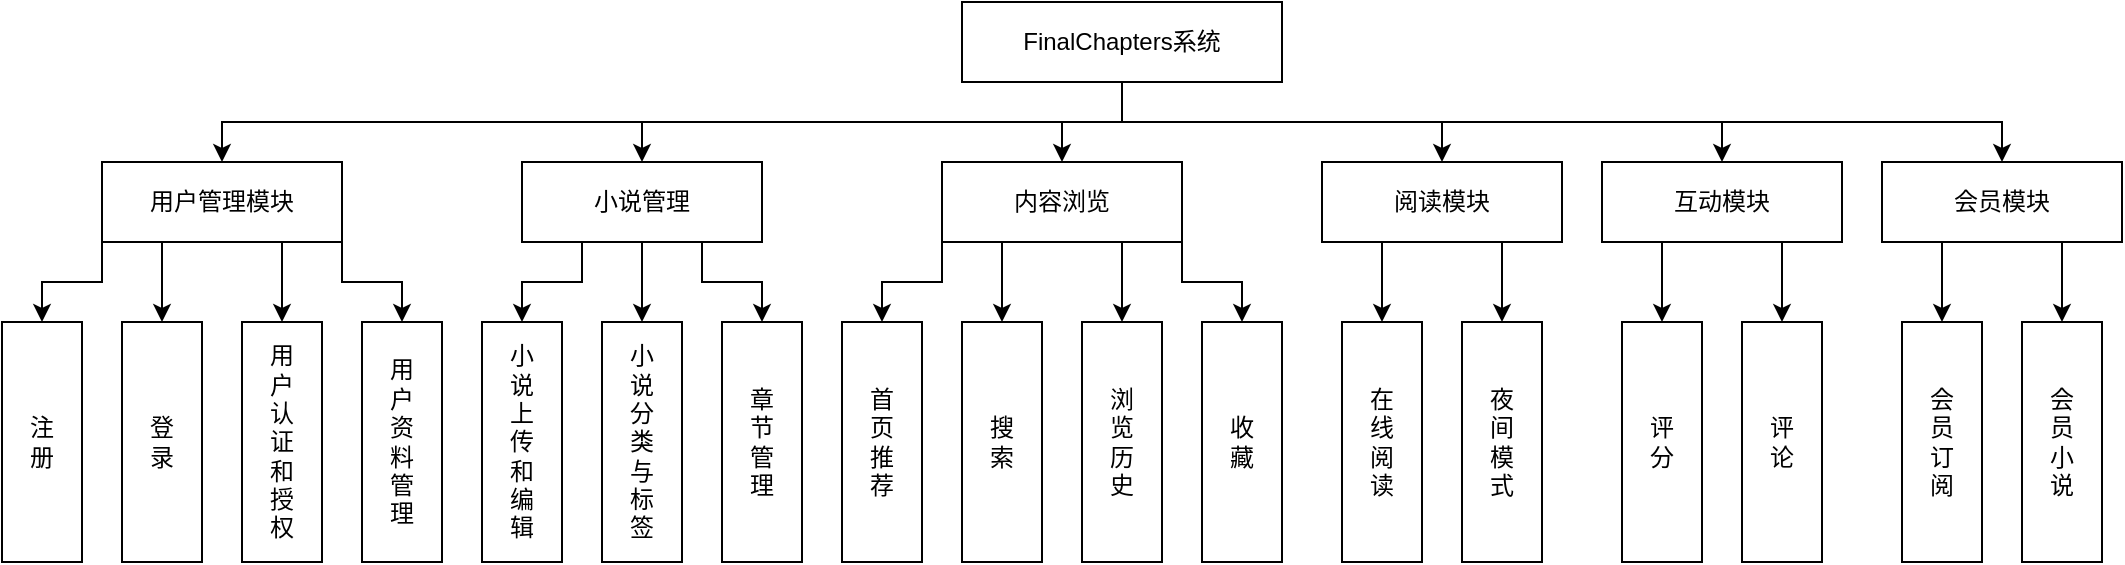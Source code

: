 <mxfile version="21.5.1" type="device">
  <diagram name="第 1 页" id="7NDFIQ3NyEJC2luzawOF">
    <mxGraphModel dx="940" dy="770" grid="1" gridSize="10" guides="1" tooltips="1" connect="1" arrows="1" fold="1" page="1" pageScale="1" pageWidth="827" pageHeight="1169" math="0" shadow="0">
      <root>
        <mxCell id="0" />
        <mxCell id="1" parent="0" />
        <mxCell id="0gJWiUJm9_8EApNth_bl-98" style="edgeStyle=orthogonalEdgeStyle;rounded=0;orthogonalLoop=1;jettySize=auto;html=1;exitX=0.5;exitY=1;exitDx=0;exitDy=0;entryX=0.5;entryY=0;entryDx=0;entryDy=0;" edge="1" parent="1" source="0gJWiUJm9_8EApNth_bl-1" target="0gJWiUJm9_8EApNth_bl-4">
          <mxGeometry relative="1" as="geometry" />
        </mxCell>
        <mxCell id="0gJWiUJm9_8EApNth_bl-99" style="edgeStyle=orthogonalEdgeStyle;rounded=0;orthogonalLoop=1;jettySize=auto;html=1;exitX=0.5;exitY=1;exitDx=0;exitDy=0;" edge="1" parent="1" source="0gJWiUJm9_8EApNth_bl-1" target="0gJWiUJm9_8EApNth_bl-19">
          <mxGeometry relative="1" as="geometry" />
        </mxCell>
        <mxCell id="0gJWiUJm9_8EApNth_bl-100" style="edgeStyle=orthogonalEdgeStyle;rounded=0;orthogonalLoop=1;jettySize=auto;html=1;exitX=0.5;exitY=1;exitDx=0;exitDy=0;entryX=0.5;entryY=0;entryDx=0;entryDy=0;" edge="1" parent="1" source="0gJWiUJm9_8EApNth_bl-1" target="0gJWiUJm9_8EApNth_bl-42">
          <mxGeometry relative="1" as="geometry" />
        </mxCell>
        <mxCell id="0gJWiUJm9_8EApNth_bl-101" style="edgeStyle=orthogonalEdgeStyle;rounded=0;orthogonalLoop=1;jettySize=auto;html=1;exitX=0.5;exitY=1;exitDx=0;exitDy=0;entryX=0.5;entryY=0;entryDx=0;entryDy=0;" edge="1" parent="1" source="0gJWiUJm9_8EApNth_bl-1" target="0gJWiUJm9_8EApNth_bl-52">
          <mxGeometry relative="1" as="geometry" />
        </mxCell>
        <mxCell id="0gJWiUJm9_8EApNth_bl-102" style="edgeStyle=orthogonalEdgeStyle;rounded=0;orthogonalLoop=1;jettySize=auto;html=1;exitX=0.5;exitY=1;exitDx=0;exitDy=0;entryX=0.5;entryY=0;entryDx=0;entryDy=0;" edge="1" parent="1" source="0gJWiUJm9_8EApNth_bl-1" target="0gJWiUJm9_8EApNth_bl-74">
          <mxGeometry relative="1" as="geometry" />
        </mxCell>
        <mxCell id="0gJWiUJm9_8EApNth_bl-103" style="edgeStyle=orthogonalEdgeStyle;rounded=0;orthogonalLoop=1;jettySize=auto;html=1;exitX=0.5;exitY=1;exitDx=0;exitDy=0;entryX=0.5;entryY=0;entryDx=0;entryDy=0;" edge="1" parent="1" source="0gJWiUJm9_8EApNth_bl-1" target="0gJWiUJm9_8EApNth_bl-80">
          <mxGeometry relative="1" as="geometry" />
        </mxCell>
        <mxCell id="0gJWiUJm9_8EApNth_bl-1" value="FinalChapters系统" style="rounded=0;whiteSpace=wrap;html=1;" vertex="1" parent="1">
          <mxGeometry x="480" y="160" width="160" height="40" as="geometry" />
        </mxCell>
        <mxCell id="0gJWiUJm9_8EApNth_bl-16" value="" style="group" vertex="1" connectable="0" parent="1">
          <mxGeometry y="240" width="220" height="200" as="geometry" />
        </mxCell>
        <mxCell id="0gJWiUJm9_8EApNth_bl-91" style="edgeStyle=orthogonalEdgeStyle;rounded=0;orthogonalLoop=1;jettySize=auto;html=1;exitX=1;exitY=1;exitDx=0;exitDy=0;entryX=0.5;entryY=0;entryDx=0;entryDy=0;" edge="1" parent="0gJWiUJm9_8EApNth_bl-16" source="0gJWiUJm9_8EApNth_bl-4" target="0gJWiUJm9_8EApNth_bl-10">
          <mxGeometry relative="1" as="geometry" />
        </mxCell>
        <mxCell id="0gJWiUJm9_8EApNth_bl-92" style="edgeStyle=orthogonalEdgeStyle;rounded=0;orthogonalLoop=1;jettySize=auto;html=1;exitX=0;exitY=1;exitDx=0;exitDy=0;entryX=0.5;entryY=0;entryDx=0;entryDy=0;" edge="1" parent="0gJWiUJm9_8EApNth_bl-16" source="0gJWiUJm9_8EApNth_bl-4" target="0gJWiUJm9_8EApNth_bl-6">
          <mxGeometry relative="1" as="geometry" />
        </mxCell>
        <mxCell id="0gJWiUJm9_8EApNth_bl-4" value="用户管理模块" style="rounded=0;whiteSpace=wrap;html=1;" vertex="1" parent="0gJWiUJm9_8EApNth_bl-16">
          <mxGeometry x="50" width="120" height="40" as="geometry" />
        </mxCell>
        <mxCell id="0gJWiUJm9_8EApNth_bl-5" value="登&lt;br&gt;录" style="rounded=0;horizontal=1;verticalAlign=middle;html=1;whiteSpace=wrap;flipV=1;flipH=1;" vertex="1" parent="0gJWiUJm9_8EApNth_bl-16">
          <mxGeometry x="60" y="80" width="40" height="120" as="geometry" />
        </mxCell>
        <mxCell id="0gJWiUJm9_8EApNth_bl-13" style="edgeStyle=orthogonalEdgeStyle;rounded=0;orthogonalLoop=1;jettySize=auto;html=1;exitX=0.25;exitY=1;exitDx=0;exitDy=0;entryX=0.5;entryY=0;entryDx=0;entryDy=0;" edge="1" parent="0gJWiUJm9_8EApNth_bl-16" source="0gJWiUJm9_8EApNth_bl-4" target="0gJWiUJm9_8EApNth_bl-5">
          <mxGeometry relative="1" as="geometry" />
        </mxCell>
        <mxCell id="0gJWiUJm9_8EApNth_bl-6" value="注&lt;br&gt;册" style="rounded=0;horizontal=1;verticalAlign=middle;html=1;whiteSpace=wrap;flipV=1;flipH=1;" vertex="1" parent="0gJWiUJm9_8EApNth_bl-16">
          <mxGeometry y="80" width="40" height="120" as="geometry" />
        </mxCell>
        <mxCell id="0gJWiUJm9_8EApNth_bl-9" value="用&lt;br&gt;户&lt;br&gt;认&lt;br&gt;证&lt;br&gt;和&lt;br&gt;授&lt;br&gt;权" style="rounded=0;horizontal=1;verticalAlign=middle;html=1;whiteSpace=wrap;flipV=1;flipH=1;" vertex="1" parent="0gJWiUJm9_8EApNth_bl-16">
          <mxGeometry x="120" y="80" width="40" height="120" as="geometry" />
        </mxCell>
        <mxCell id="0gJWiUJm9_8EApNth_bl-14" style="edgeStyle=orthogonalEdgeStyle;rounded=0;orthogonalLoop=1;jettySize=auto;html=1;exitX=0.75;exitY=1;exitDx=0;exitDy=0;entryX=0.5;entryY=0;entryDx=0;entryDy=0;" edge="1" parent="0gJWiUJm9_8EApNth_bl-16" source="0gJWiUJm9_8EApNth_bl-4" target="0gJWiUJm9_8EApNth_bl-9">
          <mxGeometry relative="1" as="geometry" />
        </mxCell>
        <mxCell id="0gJWiUJm9_8EApNth_bl-10" value="用&lt;br&gt;户&lt;br&gt;资&lt;br&gt;料&lt;br&gt;管&lt;br&gt;理" style="rounded=0;horizontal=1;verticalAlign=middle;html=1;whiteSpace=wrap;flipV=1;flipH=1;" vertex="1" parent="0gJWiUJm9_8EApNth_bl-16">
          <mxGeometry x="180" y="80" width="40" height="120" as="geometry" />
        </mxCell>
        <mxCell id="0gJWiUJm9_8EApNth_bl-31" value="" style="group" vertex="1" connectable="0" parent="1">
          <mxGeometry x="240" y="240" width="160" height="200" as="geometry" />
        </mxCell>
        <mxCell id="0gJWiUJm9_8EApNth_bl-19" value="小说管理" style="rounded=0;whiteSpace=wrap;html=1;" vertex="1" parent="0gJWiUJm9_8EApNth_bl-31">
          <mxGeometry x="20" width="120" height="40" as="geometry" />
        </mxCell>
        <mxCell id="0gJWiUJm9_8EApNth_bl-20" value="小&lt;br&gt;说&lt;br&gt;分&lt;br&gt;类&lt;br&gt;与&lt;br&gt;标&lt;br&gt;签" style="rounded=0;horizontal=1;verticalAlign=middle;html=1;whiteSpace=wrap;flipV=1;flipH=1;" vertex="1" parent="0gJWiUJm9_8EApNth_bl-31">
          <mxGeometry x="60" y="80" width="40" height="120" as="geometry" />
        </mxCell>
        <mxCell id="0gJWiUJm9_8EApNth_bl-29" style="edgeStyle=orthogonalEdgeStyle;rounded=0;orthogonalLoop=1;jettySize=auto;html=1;entryX=0.5;entryY=0;entryDx=0;entryDy=0;" edge="1" parent="0gJWiUJm9_8EApNth_bl-31" source="0gJWiUJm9_8EApNth_bl-19" target="0gJWiUJm9_8EApNth_bl-20">
          <mxGeometry relative="1" as="geometry" />
        </mxCell>
        <mxCell id="0gJWiUJm9_8EApNth_bl-22" value="小&lt;br&gt;说&lt;br&gt;上&lt;br&gt;传&lt;br&gt;和&lt;br&gt;编&lt;br&gt;辑" style="rounded=0;horizontal=1;verticalAlign=middle;html=1;whiteSpace=wrap;flipV=1;flipH=1;" vertex="1" parent="0gJWiUJm9_8EApNth_bl-31">
          <mxGeometry y="80" width="40" height="120" as="geometry" />
        </mxCell>
        <mxCell id="0gJWiUJm9_8EApNth_bl-28" style="edgeStyle=orthogonalEdgeStyle;rounded=0;orthogonalLoop=1;jettySize=auto;html=1;exitX=0.25;exitY=1;exitDx=0;exitDy=0;entryX=0.5;entryY=0;entryDx=0;entryDy=0;" edge="1" parent="0gJWiUJm9_8EApNth_bl-31" source="0gJWiUJm9_8EApNth_bl-19" target="0gJWiUJm9_8EApNth_bl-22">
          <mxGeometry relative="1" as="geometry" />
        </mxCell>
        <mxCell id="0gJWiUJm9_8EApNth_bl-24" value="章&lt;br&gt;节&lt;br&gt;管&lt;br&gt;理" style="rounded=0;horizontal=1;verticalAlign=middle;html=1;whiteSpace=wrap;flipV=1;flipH=1;" vertex="1" parent="0gJWiUJm9_8EApNth_bl-31">
          <mxGeometry x="120" y="80" width="40" height="120" as="geometry" />
        </mxCell>
        <mxCell id="0gJWiUJm9_8EApNth_bl-30" style="edgeStyle=orthogonalEdgeStyle;rounded=0;orthogonalLoop=1;jettySize=auto;html=1;exitX=0.75;exitY=1;exitDx=0;exitDy=0;entryX=0.5;entryY=0;entryDx=0;entryDy=0;" edge="1" parent="0gJWiUJm9_8EApNth_bl-31" source="0gJWiUJm9_8EApNth_bl-19" target="0gJWiUJm9_8EApNth_bl-24">
          <mxGeometry relative="1" as="geometry" />
        </mxCell>
        <mxCell id="0gJWiUJm9_8EApNth_bl-41" value="" style="group" vertex="1" connectable="0" parent="1">
          <mxGeometry x="420" y="240" width="220" height="200" as="geometry" />
        </mxCell>
        <mxCell id="0gJWiUJm9_8EApNth_bl-86" style="edgeStyle=orthogonalEdgeStyle;rounded=0;orthogonalLoop=1;jettySize=auto;html=1;exitX=0;exitY=1;exitDx=0;exitDy=0;entryX=0.5;entryY=0;entryDx=0;entryDy=0;" edge="1" parent="0gJWiUJm9_8EApNth_bl-41" source="0gJWiUJm9_8EApNth_bl-42" target="0gJWiUJm9_8EApNth_bl-45">
          <mxGeometry relative="1" as="geometry" />
        </mxCell>
        <mxCell id="0gJWiUJm9_8EApNth_bl-87" style="edgeStyle=orthogonalEdgeStyle;rounded=0;orthogonalLoop=1;jettySize=auto;html=1;exitX=1;exitY=1;exitDx=0;exitDy=0;entryX=0.5;entryY=0;entryDx=0;entryDy=0;" edge="1" parent="0gJWiUJm9_8EApNth_bl-41" source="0gJWiUJm9_8EApNth_bl-42" target="0gJWiUJm9_8EApNth_bl-49">
          <mxGeometry relative="1" as="geometry" />
        </mxCell>
        <mxCell id="0gJWiUJm9_8EApNth_bl-42" value="内容浏览" style="rounded=0;whiteSpace=wrap;html=1;" vertex="1" parent="0gJWiUJm9_8EApNth_bl-41">
          <mxGeometry x="50" width="120" height="40" as="geometry" />
        </mxCell>
        <mxCell id="0gJWiUJm9_8EApNth_bl-43" value="搜&lt;br style=&quot;border-color: var(--border-color);&quot;&gt;索" style="rounded=0;horizontal=1;verticalAlign=middle;html=1;whiteSpace=wrap;flipV=1;flipH=1;" vertex="1" parent="0gJWiUJm9_8EApNth_bl-41">
          <mxGeometry x="60" y="80" width="40" height="120" as="geometry" />
        </mxCell>
        <mxCell id="0gJWiUJm9_8EApNth_bl-44" style="edgeStyle=orthogonalEdgeStyle;rounded=0;orthogonalLoop=1;jettySize=auto;html=1;exitX=0.25;exitY=1;exitDx=0;exitDy=0;entryX=0.5;entryY=0;entryDx=0;entryDy=0;" edge="1" parent="0gJWiUJm9_8EApNth_bl-41" source="0gJWiUJm9_8EApNth_bl-42" target="0gJWiUJm9_8EApNth_bl-43">
          <mxGeometry relative="1" as="geometry" />
        </mxCell>
        <mxCell id="0gJWiUJm9_8EApNth_bl-45" value="首&lt;br style=&quot;border-color: var(--border-color);&quot;&gt;页&lt;br style=&quot;border-color: var(--border-color);&quot;&gt;推&lt;br style=&quot;border-color: var(--border-color);&quot;&gt;荐" style="rounded=0;horizontal=1;verticalAlign=middle;html=1;whiteSpace=wrap;flipV=1;flipH=1;" vertex="1" parent="0gJWiUJm9_8EApNth_bl-41">
          <mxGeometry y="80" width="40" height="120" as="geometry" />
        </mxCell>
        <mxCell id="0gJWiUJm9_8EApNth_bl-47" value="浏&lt;br&gt;览&lt;br&gt;历&lt;br&gt;史" style="rounded=0;horizontal=1;verticalAlign=middle;html=1;whiteSpace=wrap;flipV=1;flipH=1;" vertex="1" parent="0gJWiUJm9_8EApNth_bl-41">
          <mxGeometry x="120" y="80" width="40" height="120" as="geometry" />
        </mxCell>
        <mxCell id="0gJWiUJm9_8EApNth_bl-48" style="edgeStyle=orthogonalEdgeStyle;rounded=0;orthogonalLoop=1;jettySize=auto;html=1;exitX=0.75;exitY=1;exitDx=0;exitDy=0;entryX=0.5;entryY=0;entryDx=0;entryDy=0;" edge="1" parent="0gJWiUJm9_8EApNth_bl-41" source="0gJWiUJm9_8EApNth_bl-42" target="0gJWiUJm9_8EApNth_bl-47">
          <mxGeometry relative="1" as="geometry" />
        </mxCell>
        <mxCell id="0gJWiUJm9_8EApNth_bl-49" value="收&lt;br&gt;藏" style="rounded=0;horizontal=1;verticalAlign=middle;html=1;whiteSpace=wrap;flipV=1;flipH=1;" vertex="1" parent="0gJWiUJm9_8EApNth_bl-41">
          <mxGeometry x="180" y="80" width="40" height="120" as="geometry" />
        </mxCell>
        <mxCell id="0gJWiUJm9_8EApNth_bl-62" value="" style="group" vertex="1" connectable="0" parent="1">
          <mxGeometry x="660" y="240" width="120" height="200" as="geometry" />
        </mxCell>
        <mxCell id="0gJWiUJm9_8EApNth_bl-52" value="阅读模块" style="rounded=0;whiteSpace=wrap;html=1;" vertex="1" parent="0gJWiUJm9_8EApNth_bl-62">
          <mxGeometry width="120" height="40" as="geometry" />
        </mxCell>
        <mxCell id="0gJWiUJm9_8EApNth_bl-53" value="在&lt;br&gt;线&lt;br&gt;阅&lt;br&gt;读" style="rounded=0;horizontal=1;verticalAlign=middle;html=1;whiteSpace=wrap;flipV=1;flipH=1;" vertex="1" parent="0gJWiUJm9_8EApNth_bl-62">
          <mxGeometry x="10" y="80" width="40" height="120" as="geometry" />
        </mxCell>
        <mxCell id="0gJWiUJm9_8EApNth_bl-54" style="edgeStyle=orthogonalEdgeStyle;rounded=0;orthogonalLoop=1;jettySize=auto;html=1;exitX=0.25;exitY=1;exitDx=0;exitDy=0;entryX=0.5;entryY=0;entryDx=0;entryDy=0;" edge="1" parent="0gJWiUJm9_8EApNth_bl-62" source="0gJWiUJm9_8EApNth_bl-52" target="0gJWiUJm9_8EApNth_bl-53">
          <mxGeometry relative="1" as="geometry" />
        </mxCell>
        <mxCell id="0gJWiUJm9_8EApNth_bl-57" value="夜&lt;br&gt;间&lt;br&gt;模&lt;br&gt;式" style="rounded=0;horizontal=1;verticalAlign=middle;html=1;whiteSpace=wrap;flipV=1;flipH=1;" vertex="1" parent="0gJWiUJm9_8EApNth_bl-62">
          <mxGeometry x="70" y="80" width="40" height="120" as="geometry" />
        </mxCell>
        <mxCell id="0gJWiUJm9_8EApNth_bl-58" style="edgeStyle=orthogonalEdgeStyle;rounded=0;orthogonalLoop=1;jettySize=auto;html=1;exitX=0.75;exitY=1;exitDx=0;exitDy=0;entryX=0.5;entryY=0;entryDx=0;entryDy=0;" edge="1" parent="0gJWiUJm9_8EApNth_bl-62" source="0gJWiUJm9_8EApNth_bl-52" target="0gJWiUJm9_8EApNth_bl-57">
          <mxGeometry relative="1" as="geometry" />
        </mxCell>
        <mxCell id="0gJWiUJm9_8EApNth_bl-73" value="" style="group" vertex="1" connectable="0" parent="1">
          <mxGeometry x="800" y="240" width="120" height="200" as="geometry" />
        </mxCell>
        <mxCell id="0gJWiUJm9_8EApNth_bl-74" value="互动模块" style="rounded=0;whiteSpace=wrap;html=1;" vertex="1" parent="0gJWiUJm9_8EApNth_bl-73">
          <mxGeometry width="120" height="40" as="geometry" />
        </mxCell>
        <mxCell id="0gJWiUJm9_8EApNth_bl-75" value="评&lt;br&gt;分" style="rounded=0;horizontal=1;verticalAlign=middle;html=1;whiteSpace=wrap;flipV=1;flipH=1;" vertex="1" parent="0gJWiUJm9_8EApNth_bl-73">
          <mxGeometry x="10" y="80" width="40" height="120" as="geometry" />
        </mxCell>
        <mxCell id="0gJWiUJm9_8EApNth_bl-76" style="edgeStyle=orthogonalEdgeStyle;rounded=0;orthogonalLoop=1;jettySize=auto;html=1;exitX=0.25;exitY=1;exitDx=0;exitDy=0;entryX=0.5;entryY=0;entryDx=0;entryDy=0;" edge="1" parent="0gJWiUJm9_8EApNth_bl-73" source="0gJWiUJm9_8EApNth_bl-74" target="0gJWiUJm9_8EApNth_bl-75">
          <mxGeometry relative="1" as="geometry" />
        </mxCell>
        <mxCell id="0gJWiUJm9_8EApNth_bl-77" value="评&lt;br&gt;论" style="rounded=0;horizontal=1;verticalAlign=middle;html=1;whiteSpace=wrap;flipV=1;flipH=1;" vertex="1" parent="0gJWiUJm9_8EApNth_bl-73">
          <mxGeometry x="70" y="80" width="40" height="120" as="geometry" />
        </mxCell>
        <mxCell id="0gJWiUJm9_8EApNth_bl-78" style="edgeStyle=orthogonalEdgeStyle;rounded=0;orthogonalLoop=1;jettySize=auto;html=1;exitX=0.75;exitY=1;exitDx=0;exitDy=0;entryX=0.5;entryY=0;entryDx=0;entryDy=0;" edge="1" parent="0gJWiUJm9_8EApNth_bl-73" source="0gJWiUJm9_8EApNth_bl-74" target="0gJWiUJm9_8EApNth_bl-77">
          <mxGeometry relative="1" as="geometry" />
        </mxCell>
        <mxCell id="0gJWiUJm9_8EApNth_bl-79" value="" style="group" vertex="1" connectable="0" parent="1">
          <mxGeometry x="940" y="240" width="120" height="200" as="geometry" />
        </mxCell>
        <mxCell id="0gJWiUJm9_8EApNth_bl-80" value="会员模块" style="rounded=0;whiteSpace=wrap;html=1;" vertex="1" parent="0gJWiUJm9_8EApNth_bl-79">
          <mxGeometry width="120" height="40" as="geometry" />
        </mxCell>
        <mxCell id="0gJWiUJm9_8EApNth_bl-81" value="会&lt;br&gt;员&lt;br&gt;订&lt;br&gt;阅" style="rounded=0;horizontal=1;verticalAlign=middle;html=1;whiteSpace=wrap;flipV=1;flipH=1;" vertex="1" parent="0gJWiUJm9_8EApNth_bl-79">
          <mxGeometry x="10" y="80" width="40" height="120" as="geometry" />
        </mxCell>
        <mxCell id="0gJWiUJm9_8EApNth_bl-82" style="edgeStyle=orthogonalEdgeStyle;rounded=0;orthogonalLoop=1;jettySize=auto;html=1;exitX=0.25;exitY=1;exitDx=0;exitDy=0;entryX=0.5;entryY=0;entryDx=0;entryDy=0;" edge="1" parent="0gJWiUJm9_8EApNth_bl-79" source="0gJWiUJm9_8EApNth_bl-80" target="0gJWiUJm9_8EApNth_bl-81">
          <mxGeometry relative="1" as="geometry" />
        </mxCell>
        <mxCell id="0gJWiUJm9_8EApNth_bl-83" value="会&lt;br&gt;员&lt;br&gt;小&lt;br&gt;说" style="rounded=0;horizontal=1;verticalAlign=middle;html=1;whiteSpace=wrap;flipV=1;flipH=1;" vertex="1" parent="0gJWiUJm9_8EApNth_bl-79">
          <mxGeometry x="70" y="80" width="40" height="120" as="geometry" />
        </mxCell>
        <mxCell id="0gJWiUJm9_8EApNth_bl-84" style="edgeStyle=orthogonalEdgeStyle;rounded=0;orthogonalLoop=1;jettySize=auto;html=1;exitX=0.75;exitY=1;exitDx=0;exitDy=0;entryX=0.5;entryY=0;entryDx=0;entryDy=0;" edge="1" parent="0gJWiUJm9_8EApNth_bl-79" source="0gJWiUJm9_8EApNth_bl-80" target="0gJWiUJm9_8EApNth_bl-83">
          <mxGeometry relative="1" as="geometry" />
        </mxCell>
      </root>
    </mxGraphModel>
  </diagram>
</mxfile>
